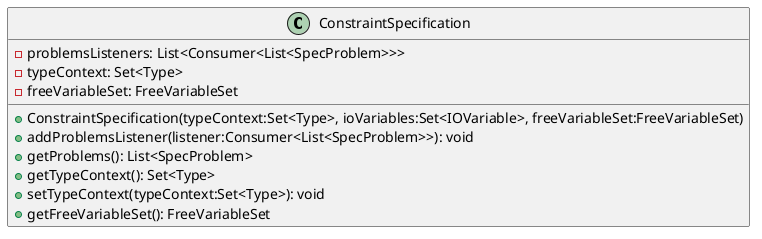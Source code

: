 @startuml

    class ConstraintSpecification {
        -problemsListeners: List<Consumer<List<SpecProblem>>>
        -typeContext: Set<Type>
        -freeVariableSet: FreeVariableSet
        +ConstraintSpecification(typeContext:Set<Type>, ioVariables:Set<IOVariable>, freeVariableSet:FreeVariableSet)
        +addProblemsListener(listener:Consumer<List<SpecProblem>>): void
        +getProblems(): List<SpecProblem>
        +getTypeContext(): Set<Type>
        +setTypeContext(typeContext:Set<Type>): void
        +getFreeVariableSet(): FreeVariableSet
    }

@enduml
